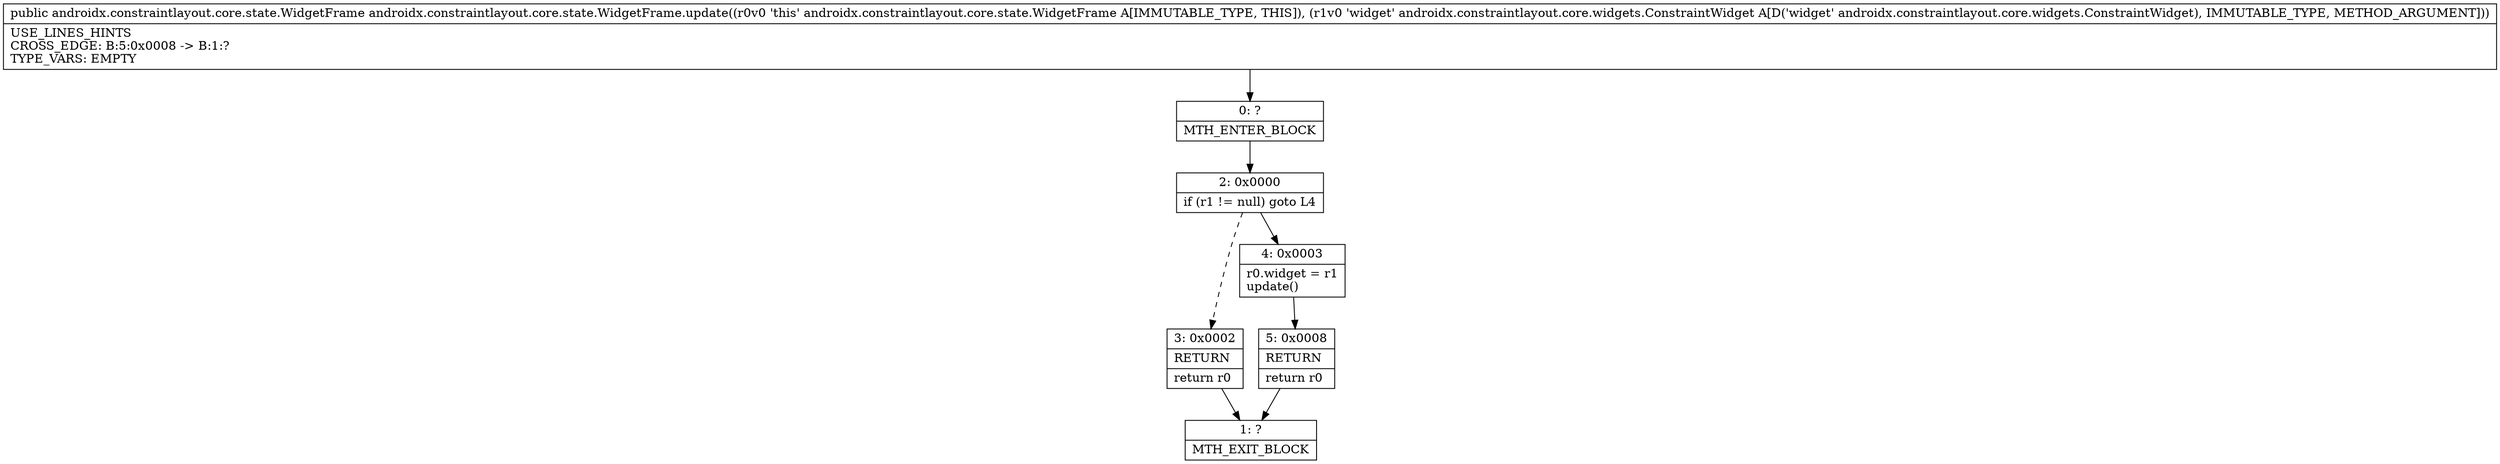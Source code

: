 digraph "CFG forandroidx.constraintlayout.core.state.WidgetFrame.update(Landroidx\/constraintlayout\/core\/widgets\/ConstraintWidget;)Landroidx\/constraintlayout\/core\/state\/WidgetFrame;" {
Node_0 [shape=record,label="{0\:\ ?|MTH_ENTER_BLOCK\l}"];
Node_2 [shape=record,label="{2\:\ 0x0000|if (r1 != null) goto L4\l}"];
Node_3 [shape=record,label="{3\:\ 0x0002|RETURN\l|return r0\l}"];
Node_1 [shape=record,label="{1\:\ ?|MTH_EXIT_BLOCK\l}"];
Node_4 [shape=record,label="{4\:\ 0x0003|r0.widget = r1\lupdate()\l}"];
Node_5 [shape=record,label="{5\:\ 0x0008|RETURN\l|return r0\l}"];
MethodNode[shape=record,label="{public androidx.constraintlayout.core.state.WidgetFrame androidx.constraintlayout.core.state.WidgetFrame.update((r0v0 'this' androidx.constraintlayout.core.state.WidgetFrame A[IMMUTABLE_TYPE, THIS]), (r1v0 'widget' androidx.constraintlayout.core.widgets.ConstraintWidget A[D('widget' androidx.constraintlayout.core.widgets.ConstraintWidget), IMMUTABLE_TYPE, METHOD_ARGUMENT]))  | USE_LINES_HINTS\lCROSS_EDGE: B:5:0x0008 \-\> B:1:?\lTYPE_VARS: EMPTY\l}"];
MethodNode -> Node_0;Node_0 -> Node_2;
Node_2 -> Node_3[style=dashed];
Node_2 -> Node_4;
Node_3 -> Node_1;
Node_4 -> Node_5;
Node_5 -> Node_1;
}

